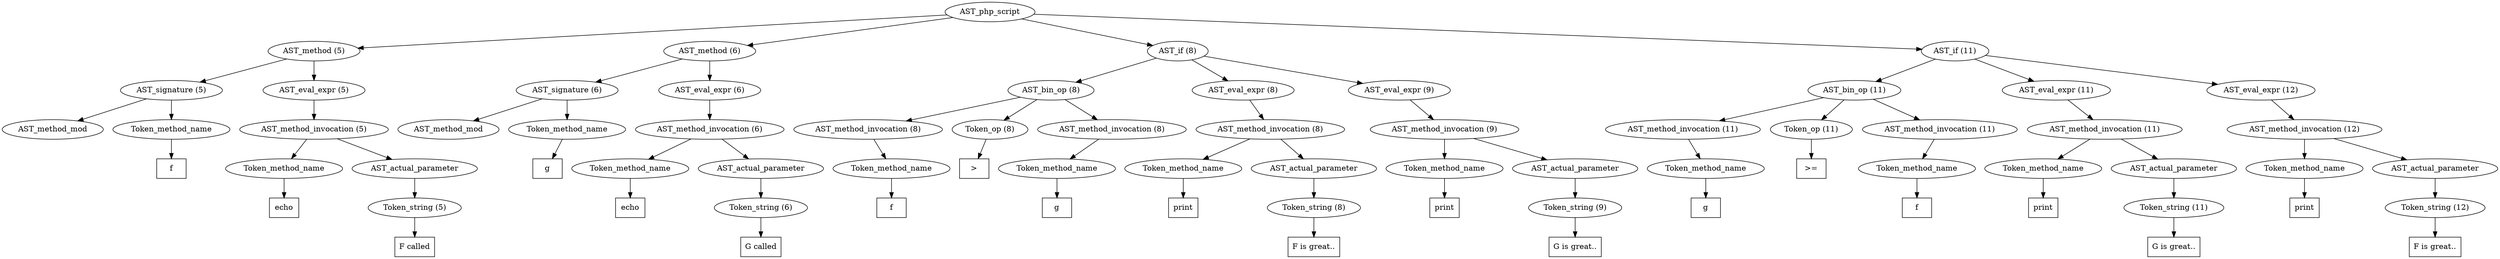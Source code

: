 /*
 * AST in dot format generated by phc -- the PHP compiler
 */

digraph AST {
node_0 [label="AST_php_script"];
node_1 [label="AST_method (5)"];
node_2 [label="AST_signature (5)"];
node_3 [label="AST_method_mod"];
node_4 [label="Token_method_name"];
node_5 [label="f", shape=box]
node_4 -> node_5;
node_2 -> node_4;
node_2 -> node_3;
node_6 [label="AST_eval_expr (5)"];
node_7 [label="AST_method_invocation (5)"];
node_8 [label="Token_method_name"];
node_9 [label="echo", shape=box]
node_8 -> node_9;
node_10 [label="AST_actual_parameter"];
node_11 [label="Token_string (5)"];
node_12 [label="F called", shape=box]
node_11 -> node_12;
node_10 -> node_11;
node_7 -> node_10;
node_7 -> node_8;
node_6 -> node_7;
node_1 -> node_6;
node_1 -> node_2;
node_13 [label="AST_method (6)"];
node_14 [label="AST_signature (6)"];
node_15 [label="AST_method_mod"];
node_16 [label="Token_method_name"];
node_17 [label="g", shape=box]
node_16 -> node_17;
node_14 -> node_16;
node_14 -> node_15;
node_18 [label="AST_eval_expr (6)"];
node_19 [label="AST_method_invocation (6)"];
node_20 [label="Token_method_name"];
node_21 [label="echo", shape=box]
node_20 -> node_21;
node_22 [label="AST_actual_parameter"];
node_23 [label="Token_string (6)"];
node_24 [label="G called", shape=box]
node_23 -> node_24;
node_22 -> node_23;
node_19 -> node_22;
node_19 -> node_20;
node_18 -> node_19;
node_13 -> node_18;
node_13 -> node_14;
node_25 [label="AST_if (8)"];
node_26 [label="AST_bin_op (8)"];
node_27 [label="AST_method_invocation (8)"];
node_28 [label="Token_method_name"];
node_29 [label="f", shape=box]
node_28 -> node_29;
node_27 -> node_28;
node_30 [label="Token_op (8)"];
node_31 [label=">", shape=box]
node_30 -> node_31;
node_32 [label="AST_method_invocation (8)"];
node_33 [label="Token_method_name"];
node_34 [label="g", shape=box]
node_33 -> node_34;
node_32 -> node_33;
node_26 -> node_32;
node_26 -> node_30;
node_26 -> node_27;
node_35 [label="AST_eval_expr (8)"];
node_36 [label="AST_method_invocation (8)"];
node_37 [label="Token_method_name"];
node_38 [label="print", shape=box]
node_37 -> node_38;
node_39 [label="AST_actual_parameter"];
node_40 [label="Token_string (8)"];
node_41 [label="F is great..", shape=box]
node_40 -> node_41;
node_39 -> node_40;
node_36 -> node_39;
node_36 -> node_37;
node_35 -> node_36;
node_42 [label="AST_eval_expr (9)"];
node_43 [label="AST_method_invocation (9)"];
node_44 [label="Token_method_name"];
node_45 [label="print", shape=box]
node_44 -> node_45;
node_46 [label="AST_actual_parameter"];
node_47 [label="Token_string (9)"];
node_48 [label="G is great..", shape=box]
node_47 -> node_48;
node_46 -> node_47;
node_43 -> node_46;
node_43 -> node_44;
node_42 -> node_43;
node_25 -> node_42;
node_25 -> node_35;
node_25 -> node_26;
node_49 [label="AST_if (11)"];
node_50 [label="AST_bin_op (11)"];
node_51 [label="AST_method_invocation (11)"];
node_52 [label="Token_method_name"];
node_53 [label="g", shape=box]
node_52 -> node_53;
node_51 -> node_52;
node_54 [label="Token_op (11)"];
node_55 [label=">=", shape=box]
node_54 -> node_55;
node_56 [label="AST_method_invocation (11)"];
node_57 [label="Token_method_name"];
node_58 [label="f", shape=box]
node_57 -> node_58;
node_56 -> node_57;
node_50 -> node_56;
node_50 -> node_54;
node_50 -> node_51;
node_59 [label="AST_eval_expr (11)"];
node_60 [label="AST_method_invocation (11)"];
node_61 [label="Token_method_name"];
node_62 [label="print", shape=box]
node_61 -> node_62;
node_63 [label="AST_actual_parameter"];
node_64 [label="Token_string (11)"];
node_65 [label="G is great..", shape=box]
node_64 -> node_65;
node_63 -> node_64;
node_60 -> node_63;
node_60 -> node_61;
node_59 -> node_60;
node_66 [label="AST_eval_expr (12)"];
node_67 [label="AST_method_invocation (12)"];
node_68 [label="Token_method_name"];
node_69 [label="print", shape=box]
node_68 -> node_69;
node_70 [label="AST_actual_parameter"];
node_71 [label="Token_string (12)"];
node_72 [label="F is great..", shape=box]
node_71 -> node_72;
node_70 -> node_71;
node_67 -> node_70;
node_67 -> node_68;
node_66 -> node_67;
node_49 -> node_66;
node_49 -> node_59;
node_49 -> node_50;
node_0 -> node_49;
node_0 -> node_25;
node_0 -> node_13;
node_0 -> node_1;
}

